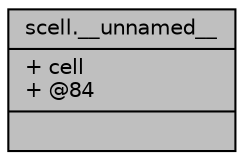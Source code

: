 digraph "scell.__unnamed__"
{
 // INTERACTIVE_SVG=YES
  bgcolor="transparent";
  edge [fontname="Helvetica",fontsize="10",labelfontname="Helvetica",labelfontsize="10"];
  node [fontname="Helvetica",fontsize="10",shape=record];
  Node214 [label="{scell.__unnamed__\n|+ cell\l+ @84\l|}",height=0.2,width=0.4,color="black", fillcolor="grey75", style="filled", fontcolor="black"];
}
